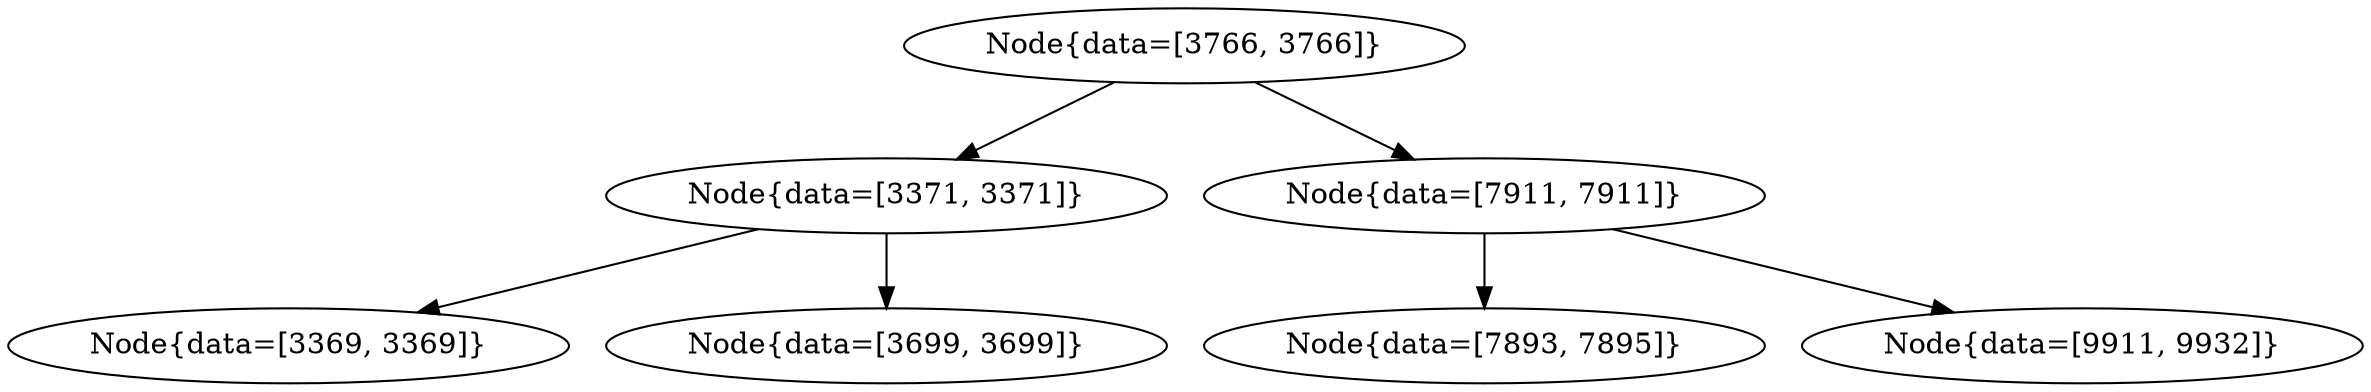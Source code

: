 digraph G{
496695089 [label="Node{data=[3766, 3766]}"]
496695089 -> 967828895
967828895 [label="Node{data=[3371, 3371]}"]
967828895 -> 385041270
385041270 [label="Node{data=[3369, 3369]}"]
967828895 -> 1323172702
1323172702 [label="Node{data=[3699, 3699]}"]
496695089 -> 70735563
70735563 [label="Node{data=[7911, 7911]}"]
70735563 -> 1114822863
1114822863 [label="Node{data=[7893, 7895]}"]
70735563 -> 1318505220
1318505220 [label="Node{data=[9911, 9932]}"]
}